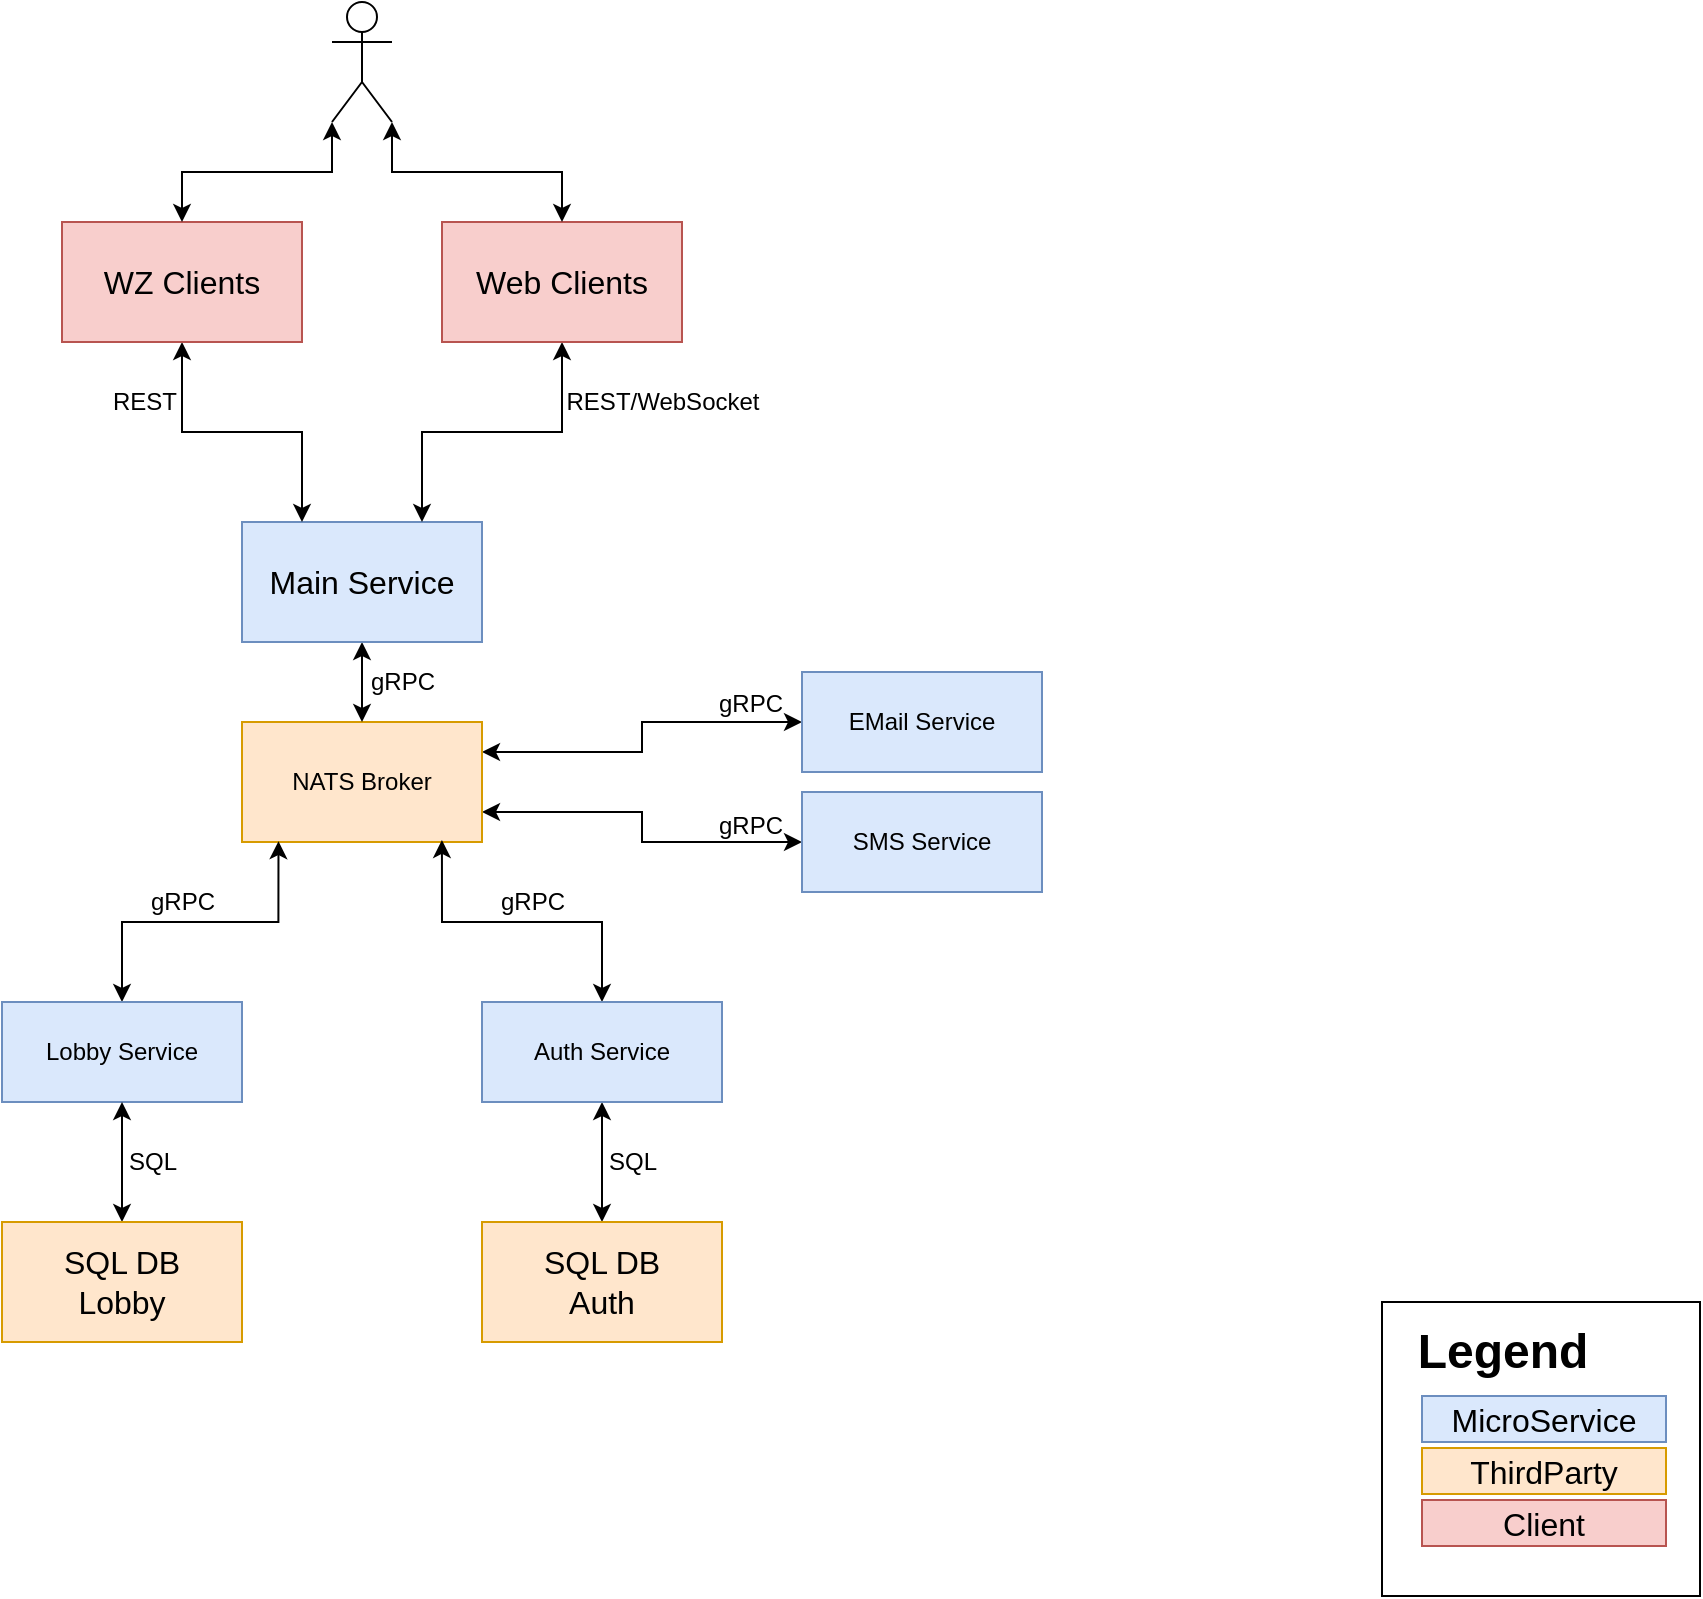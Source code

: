 <mxfile version="15.7.4" type="embed">
    <diagram id="J4h2756de6_dddKEePie" name="Page-1">
        <mxGraphModel dx="1168" dy="664" grid="1" gridSize="10" guides="1" tooltips="1" connect="1" arrows="1" fold="1" page="1" pageScale="1" pageWidth="1169" pageHeight="827" math="0" shadow="0">
            <root>
                <mxCell id="0"/>
                <mxCell id="1" parent="0"/>
                <mxCell id="BDK5a-xeNE-3PEO9zAj9-8" value="" style="whiteSpace=wrap;html=1;fontSize=16;" parent="1" vertex="1">
                    <mxGeometry x="1010" y="680" width="159" height="147" as="geometry"/>
                </mxCell>
                <mxCell id="12" style="edgeStyle=orthogonalEdgeStyle;rounded=0;orthogonalLoop=1;jettySize=auto;html=1;exitX=1;exitY=0.25;exitDx=0;exitDy=0;entryX=0;entryY=0.5;entryDx=0;entryDy=0;startArrow=classic;startFill=1;" edge="1" parent="1" source="BDK5a-xeNE-3PEO9zAj9-1" target="10">
                    <mxGeometry relative="1" as="geometry"/>
                </mxCell>
                <mxCell id="13" style="edgeStyle=orthogonalEdgeStyle;rounded=0;orthogonalLoop=1;jettySize=auto;html=1;exitX=1;exitY=0.75;exitDx=0;exitDy=0;startArrow=classic;startFill=1;" edge="1" parent="1" source="BDK5a-xeNE-3PEO9zAj9-1" target="11">
                    <mxGeometry relative="1" as="geometry"/>
                </mxCell>
                <mxCell id="BDK5a-xeNE-3PEO9zAj9-1" value="NATS Broker" style="rounded=0;whiteSpace=wrap;html=1;fillColor=#ffe6cc;strokeColor=#d79b00;" parent="1" vertex="1">
                    <mxGeometry x="440" y="390" width="120" height="60" as="geometry"/>
                </mxCell>
                <mxCell id="BDK5a-xeNE-3PEO9zAj9-3" style="edgeStyle=orthogonalEdgeStyle;rounded=0;orthogonalLoop=1;jettySize=auto;html=1;exitX=0.5;exitY=0;exitDx=0;exitDy=0;entryX=0.152;entryY=0.993;entryDx=0;entryDy=0;startArrow=classic;startFill=1;endArrow=classic;endFill=1;entryPerimeter=0;" parent="1" source="BDK5a-xeNE-3PEO9zAj9-2" target="BDK5a-xeNE-3PEO9zAj9-1" edge="1">
                    <mxGeometry relative="1" as="geometry"/>
                </mxCell>
                <mxCell id="BDK5a-xeNE-3PEO9zAj9-2" value="Lobby Service" style="rounded=0;whiteSpace=wrap;html=1;fillColor=#dae8fc;strokeColor=#6c8ebf;" parent="1" vertex="1">
                    <mxGeometry x="320" y="530" width="120" height="50" as="geometry"/>
                </mxCell>
                <mxCell id="BDK5a-xeNE-3PEO9zAj9-4" value="&lt;b style=&quot;font-size: 24px;&quot;&gt;Legend&lt;/b&gt;" style="text;html=1;align=center;verticalAlign=middle;resizable=0;points=[];autosize=1;strokeColor=none;fillColor=none;fontSize=24;" parent="1" vertex="1">
                    <mxGeometry x="1020" y="690" width="100" height="30" as="geometry"/>
                </mxCell>
                <mxCell id="BDK5a-xeNE-3PEO9zAj9-5" value="MicroService" style="rounded=0;whiteSpace=wrap;html=1;fontSize=16;fillColor=#dae8fc;strokeColor=#6c8ebf;" parent="1" vertex="1">
                    <mxGeometry x="1030" y="727" width="122" height="23" as="geometry"/>
                </mxCell>
                <mxCell id="BDK5a-xeNE-3PEO9zAj9-6" value="ThirdParty" style="whiteSpace=wrap;html=1;fontSize=16;fillColor=#ffe6cc;strokeColor=#d79b00;" parent="1" vertex="1">
                    <mxGeometry x="1030" y="753" width="122" height="23" as="geometry"/>
                </mxCell>
                <mxCell id="BDK5a-xeNE-3PEO9zAj9-9" value="Client" style="rounded=0;whiteSpace=wrap;html=1;fontSize=16;fillColor=#f8cecc;strokeColor=#b85450;" parent="1" vertex="1">
                    <mxGeometry x="1030" y="779" width="122" height="23" as="geometry"/>
                </mxCell>
                <mxCell id="BDK5a-xeNE-3PEO9zAj9-11" style="edgeStyle=orthogonalEdgeStyle;rounded=0;orthogonalLoop=1;jettySize=auto;html=1;exitX=0.5;exitY=0;exitDx=0;exitDy=0;entryX=0.833;entryY=0.983;entryDx=0;entryDy=0;fontSize=16;startArrow=classic;startFill=1;endArrow=classic;endFill=1;entryPerimeter=0;" parent="1" source="BDK5a-xeNE-3PEO9zAj9-10" target="BDK5a-xeNE-3PEO9zAj9-1" edge="1">
                    <mxGeometry relative="1" as="geometry"/>
                </mxCell>
                <mxCell id="BDK5a-xeNE-3PEO9zAj9-32" style="edgeStyle=orthogonalEdgeStyle;rounded=0;orthogonalLoop=1;jettySize=auto;html=1;exitX=0.5;exitY=1;exitDx=0;exitDy=0;entryX=0.5;entryY=0;entryDx=0;entryDy=0;fontSize=16;startArrow=classic;startFill=1;endArrow=classic;endFill=1;" parent="1" source="BDK5a-xeNE-3PEO9zAj9-10" target="BDK5a-xeNE-3PEO9zAj9-31" edge="1">
                    <mxGeometry relative="1" as="geometry"/>
                </mxCell>
                <mxCell id="BDK5a-xeNE-3PEO9zAj9-10" value="Auth Service" style="rounded=0;whiteSpace=wrap;html=1;fillColor=#dae8fc;strokeColor=#6c8ebf;" parent="1" vertex="1">
                    <mxGeometry x="560" y="530" width="120" height="50" as="geometry"/>
                </mxCell>
                <mxCell id="BDK5a-xeNE-3PEO9zAj9-21" style="edgeStyle=orthogonalEdgeStyle;rounded=0;orthogonalLoop=1;jettySize=auto;html=1;exitX=0.5;exitY=1;exitDx=0;exitDy=0;fontSize=16;startArrow=classic;startFill=1;endArrow=classic;endFill=1;" parent="1" source="BDK5a-xeNE-3PEO9zAj9-20" target="BDK5a-xeNE-3PEO9zAj9-1" edge="1">
                    <mxGeometry relative="1" as="geometry"/>
                </mxCell>
                <mxCell id="BDK5a-xeNE-3PEO9zAj9-20" value="Main Service" style="rounded=0;whiteSpace=wrap;html=1;fontSize=16;fillColor=#dae8fc;strokeColor=#6c8ebf;" parent="1" vertex="1">
                    <mxGeometry x="440" y="290" width="120" height="60" as="geometry"/>
                </mxCell>
                <mxCell id="BDK5a-xeNE-3PEO9zAj9-28" style="edgeStyle=orthogonalEdgeStyle;rounded=0;orthogonalLoop=1;jettySize=auto;html=1;exitX=0.5;exitY=1;exitDx=0;exitDy=0;entryX=0.25;entryY=0;entryDx=0;entryDy=0;fontSize=16;startArrow=classic;startFill=1;endArrow=classic;endFill=1;" parent="1" source="BDK5a-xeNE-3PEO9zAj9-22" target="BDK5a-xeNE-3PEO9zAj9-20" edge="1">
                    <mxGeometry relative="1" as="geometry"/>
                </mxCell>
                <mxCell id="BDK5a-xeNE-3PEO9zAj9-22" value="WZ Clients" style="rounded=0;whiteSpace=wrap;html=1;fontSize=16;fillColor=#f8cecc;strokeColor=#b85450;" parent="1" vertex="1">
                    <mxGeometry x="350" y="140" width="120" height="60" as="geometry"/>
                </mxCell>
                <mxCell id="BDK5a-xeNE-3PEO9zAj9-29" style="edgeStyle=orthogonalEdgeStyle;rounded=0;orthogonalLoop=1;jettySize=auto;html=1;exitX=0.5;exitY=1;exitDx=0;exitDy=0;entryX=0.75;entryY=0;entryDx=0;entryDy=0;fontSize=16;startArrow=classic;startFill=1;endArrow=classic;endFill=1;" parent="1" source="BDK5a-xeNE-3PEO9zAj9-23" target="BDK5a-xeNE-3PEO9zAj9-20" edge="1">
                    <mxGeometry relative="1" as="geometry"/>
                </mxCell>
                <mxCell id="BDK5a-xeNE-3PEO9zAj9-23" value="Web Clients" style="rounded=0;whiteSpace=wrap;html=1;fontSize=16;fillColor=#f8cecc;strokeColor=#b85450;" parent="1" vertex="1">
                    <mxGeometry x="540" y="140" width="120" height="60" as="geometry"/>
                </mxCell>
                <mxCell id="BDK5a-xeNE-3PEO9zAj9-34" style="edgeStyle=orthogonalEdgeStyle;rounded=0;orthogonalLoop=1;jettySize=auto;html=1;exitX=0.5;exitY=0;exitDx=0;exitDy=0;entryX=0.5;entryY=1;entryDx=0;entryDy=0;fontSize=16;startArrow=classic;startFill=1;endArrow=classic;endFill=1;" parent="1" source="BDK5a-xeNE-3PEO9zAj9-30" target="BDK5a-xeNE-3PEO9zAj9-2" edge="1">
                    <mxGeometry relative="1" as="geometry"/>
                </mxCell>
                <mxCell id="BDK5a-xeNE-3PEO9zAj9-30" value="SQL DB&lt;br&gt;Lobby" style="rounded=0;whiteSpace=wrap;html=1;fontSize=16;fillColor=#ffe6cc;strokeColor=#d79b00;" parent="1" vertex="1">
                    <mxGeometry x="320" y="640" width="120" height="60" as="geometry"/>
                </mxCell>
                <mxCell id="BDK5a-xeNE-3PEO9zAj9-31" value="SQL DB&lt;br&gt;Auth" style="rounded=0;whiteSpace=wrap;html=1;fontSize=16;fillColor=#ffe6cc;strokeColor=#d79b00;" parent="1" vertex="1">
                    <mxGeometry x="560" y="640" width="120" height="60" as="geometry"/>
                </mxCell>
                <mxCell id="BDK5a-xeNE-3PEO9zAj9-39" style="edgeStyle=orthogonalEdgeStyle;rounded=0;orthogonalLoop=1;jettySize=auto;html=1;exitX=0;exitY=1;exitDx=0;exitDy=0;exitPerimeter=0;fontSize=16;startArrow=classic;startFill=1;endArrow=classic;endFill=1;" parent="1" source="BDK5a-xeNE-3PEO9zAj9-38" target="BDK5a-xeNE-3PEO9zAj9-22" edge="1">
                    <mxGeometry relative="1" as="geometry"/>
                </mxCell>
                <mxCell id="BDK5a-xeNE-3PEO9zAj9-40" style="edgeStyle=orthogonalEdgeStyle;rounded=0;orthogonalLoop=1;jettySize=auto;html=1;exitX=1;exitY=1;exitDx=0;exitDy=0;exitPerimeter=0;fontSize=16;startArrow=classic;startFill=1;endArrow=classic;endFill=1;" parent="1" source="BDK5a-xeNE-3PEO9zAj9-38" target="BDK5a-xeNE-3PEO9zAj9-23" edge="1">
                    <mxGeometry relative="1" as="geometry"/>
                </mxCell>
                <mxCell id="BDK5a-xeNE-3PEO9zAj9-38" value="" style="shape=umlActor;verticalLabelPosition=bottom;verticalAlign=top;html=1;outlineConnect=0;fontSize=16;" parent="1" vertex="1">
                    <mxGeometry x="485" y="30" width="30" height="60" as="geometry"/>
                </mxCell>
                <mxCell id="2" value="REST/WebSocket" style="text;html=1;align=center;verticalAlign=middle;resizable=0;points=[];autosize=1;strokeColor=none;fillColor=none;" parent="1" vertex="1">
                    <mxGeometry x="595" y="220" width="110" height="20" as="geometry"/>
                </mxCell>
                <mxCell id="3" value="REST" style="text;html=1;align=center;verticalAlign=middle;resizable=0;points=[];autosize=1;strokeColor=none;fillColor=none;" parent="1" vertex="1">
                    <mxGeometry x="366" y="220" width="50" height="20" as="geometry"/>
                </mxCell>
                <mxCell id="4" value="gRPC" style="text;html=1;align=center;verticalAlign=middle;resizable=0;points=[];autosize=1;strokeColor=none;fillColor=none;" parent="1" vertex="1">
                    <mxGeometry x="495" y="360" width="50" height="20" as="geometry"/>
                </mxCell>
                <mxCell id="5" value="gRPC" style="text;html=1;align=center;verticalAlign=middle;resizable=0;points=[];autosize=1;strokeColor=none;fillColor=none;" parent="1" vertex="1">
                    <mxGeometry x="560" y="470" width="50" height="20" as="geometry"/>
                </mxCell>
                <mxCell id="7" value="gRPC" style="text;html=1;align=center;verticalAlign=middle;resizable=0;points=[];autosize=1;strokeColor=none;fillColor=none;" parent="1" vertex="1">
                    <mxGeometry x="385" y="470" width="50" height="20" as="geometry"/>
                </mxCell>
                <mxCell id="8" value="SQL" style="text;html=1;align=center;verticalAlign=middle;resizable=0;points=[];autosize=1;strokeColor=none;fillColor=none;" parent="1" vertex="1">
                    <mxGeometry x="375" y="600" width="40" height="20" as="geometry"/>
                </mxCell>
                <mxCell id="9" value="SQL" style="text;html=1;align=center;verticalAlign=middle;resizable=0;points=[];autosize=1;strokeColor=none;fillColor=none;" parent="1" vertex="1">
                    <mxGeometry x="615" y="600" width="40" height="20" as="geometry"/>
                </mxCell>
                <mxCell id="10" value="EMail Service" style="whiteSpace=wrap;html=1;fillColor=#dae8fc;strokeColor=#6c8ebf;" vertex="1" parent="1">
                    <mxGeometry x="720" y="365" width="120" height="50" as="geometry"/>
                </mxCell>
                <mxCell id="11" value="SMS Service" style="whiteSpace=wrap;html=1;fillColor=#dae8fc;strokeColor=#6c8ebf;" vertex="1" parent="1">
                    <mxGeometry x="720" y="425" width="120" height="50" as="geometry"/>
                </mxCell>
                <mxCell id="14" value="gRPC" style="text;html=1;align=center;verticalAlign=middle;resizable=0;points=[];autosize=1;strokeColor=none;fillColor=none;" vertex="1" parent="1">
                    <mxGeometry x="669" y="371" width="50" height="20" as="geometry"/>
                </mxCell>
                <mxCell id="15" value="gRPC" style="text;html=1;align=center;verticalAlign=middle;resizable=0;points=[];autosize=1;strokeColor=none;fillColor=none;" vertex="1" parent="1">
                    <mxGeometry x="669" y="432" width="50" height="20" as="geometry"/>
                </mxCell>
            </root>
        </mxGraphModel>
    </diagram>
</mxfile>